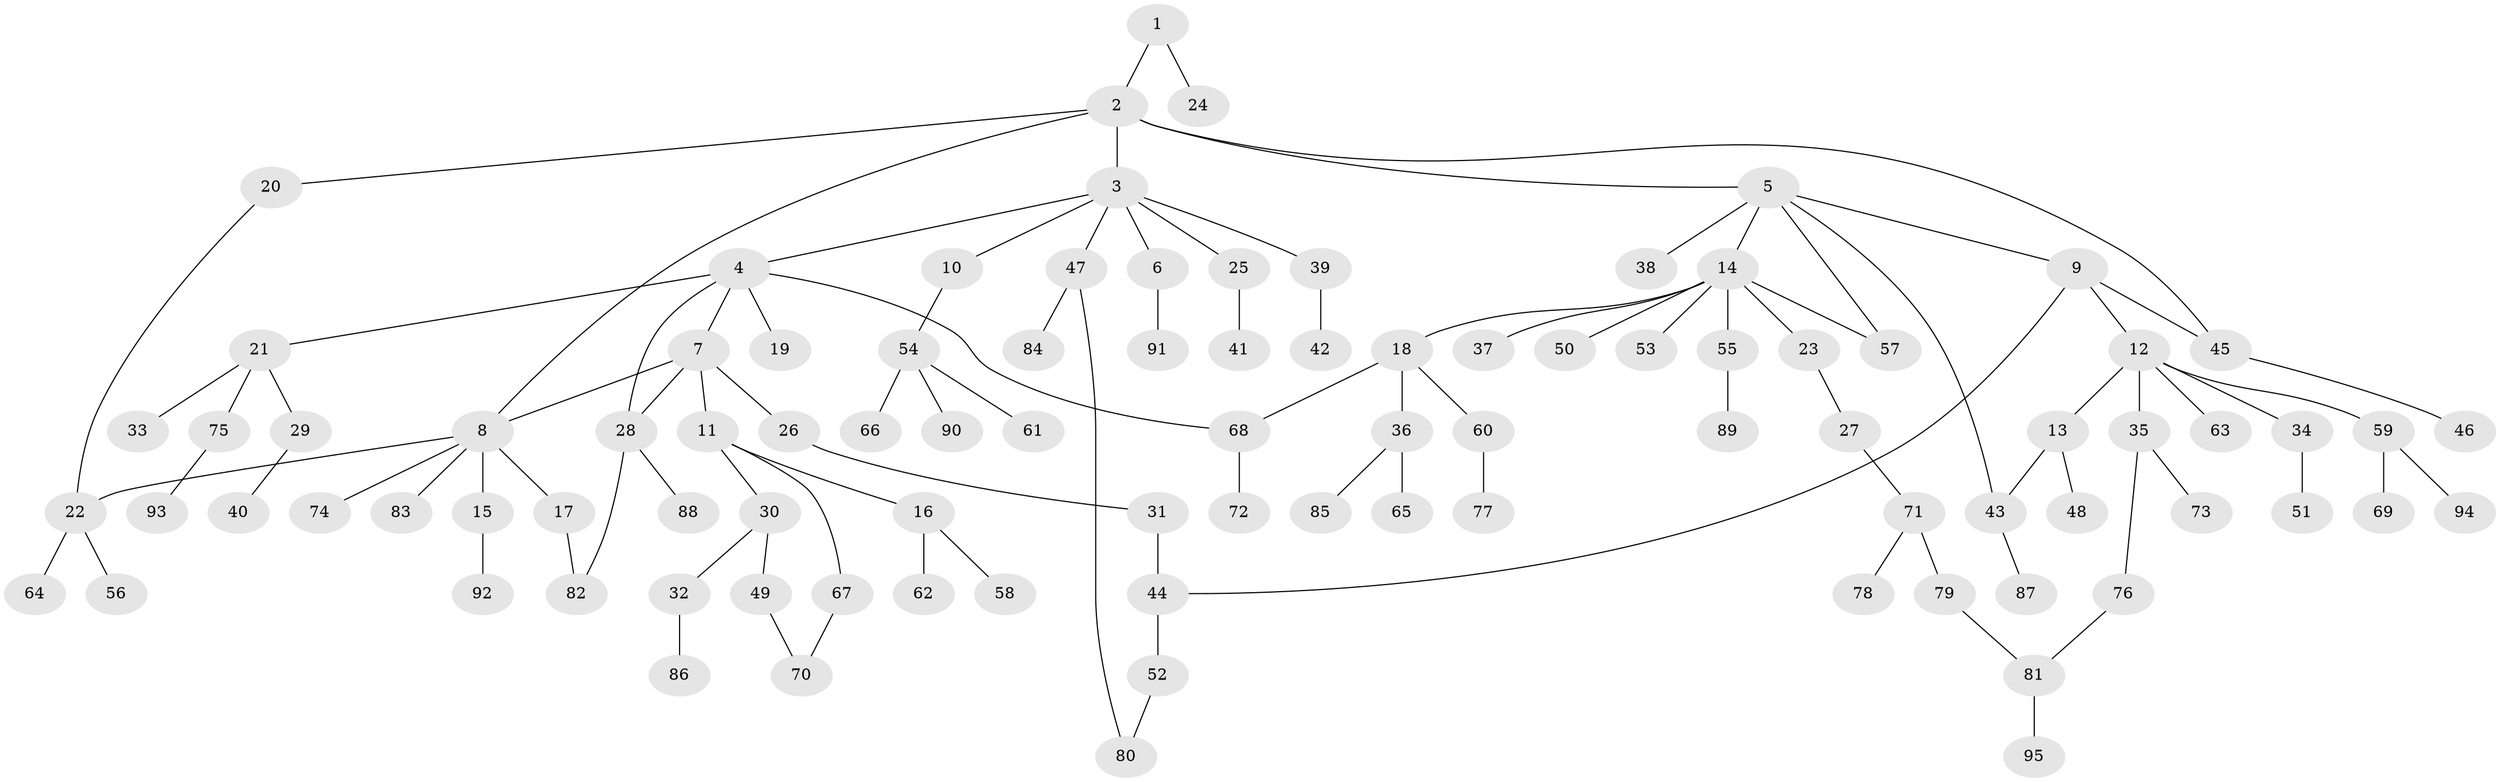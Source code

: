 // Generated by graph-tools (version 1.1) at 2025/25/03/09/25 03:25:25]
// undirected, 95 vertices, 106 edges
graph export_dot {
graph [start="1"]
  node [color=gray90,style=filled];
  1;
  2;
  3;
  4;
  5;
  6;
  7;
  8;
  9;
  10;
  11;
  12;
  13;
  14;
  15;
  16;
  17;
  18;
  19;
  20;
  21;
  22;
  23;
  24;
  25;
  26;
  27;
  28;
  29;
  30;
  31;
  32;
  33;
  34;
  35;
  36;
  37;
  38;
  39;
  40;
  41;
  42;
  43;
  44;
  45;
  46;
  47;
  48;
  49;
  50;
  51;
  52;
  53;
  54;
  55;
  56;
  57;
  58;
  59;
  60;
  61;
  62;
  63;
  64;
  65;
  66;
  67;
  68;
  69;
  70;
  71;
  72;
  73;
  74;
  75;
  76;
  77;
  78;
  79;
  80;
  81;
  82;
  83;
  84;
  85;
  86;
  87;
  88;
  89;
  90;
  91;
  92;
  93;
  94;
  95;
  1 -- 2;
  1 -- 24;
  2 -- 3;
  2 -- 5;
  2 -- 20;
  2 -- 45;
  2 -- 8;
  3 -- 4;
  3 -- 6;
  3 -- 10;
  3 -- 25;
  3 -- 39;
  3 -- 47;
  4 -- 7;
  4 -- 19;
  4 -- 21;
  4 -- 68;
  4 -- 28;
  5 -- 9;
  5 -- 14;
  5 -- 38;
  5 -- 43;
  5 -- 57;
  6 -- 91;
  7 -- 8;
  7 -- 11;
  7 -- 26;
  7 -- 28;
  8 -- 15;
  8 -- 17;
  8 -- 22;
  8 -- 74;
  8 -- 83;
  9 -- 12;
  9 -- 44;
  9 -- 45;
  10 -- 54;
  11 -- 16;
  11 -- 30;
  11 -- 67;
  12 -- 13;
  12 -- 34;
  12 -- 35;
  12 -- 59;
  12 -- 63;
  13 -- 48;
  13 -- 43;
  14 -- 18;
  14 -- 23;
  14 -- 37;
  14 -- 50;
  14 -- 53;
  14 -- 55;
  14 -- 57;
  15 -- 92;
  16 -- 58;
  16 -- 62;
  17 -- 82;
  18 -- 36;
  18 -- 60;
  18 -- 68;
  20 -- 22;
  21 -- 29;
  21 -- 33;
  21 -- 75;
  22 -- 56;
  22 -- 64;
  23 -- 27;
  25 -- 41;
  26 -- 31;
  27 -- 71;
  28 -- 88;
  28 -- 82;
  29 -- 40;
  30 -- 32;
  30 -- 49;
  31 -- 44;
  32 -- 86;
  34 -- 51;
  35 -- 73;
  35 -- 76;
  36 -- 65;
  36 -- 85;
  39 -- 42;
  43 -- 87;
  44 -- 52;
  45 -- 46;
  47 -- 80;
  47 -- 84;
  49 -- 70;
  52 -- 80;
  54 -- 61;
  54 -- 66;
  54 -- 90;
  55 -- 89;
  59 -- 69;
  59 -- 94;
  60 -- 77;
  67 -- 70;
  68 -- 72;
  71 -- 78;
  71 -- 79;
  75 -- 93;
  76 -- 81;
  79 -- 81;
  81 -- 95;
}
